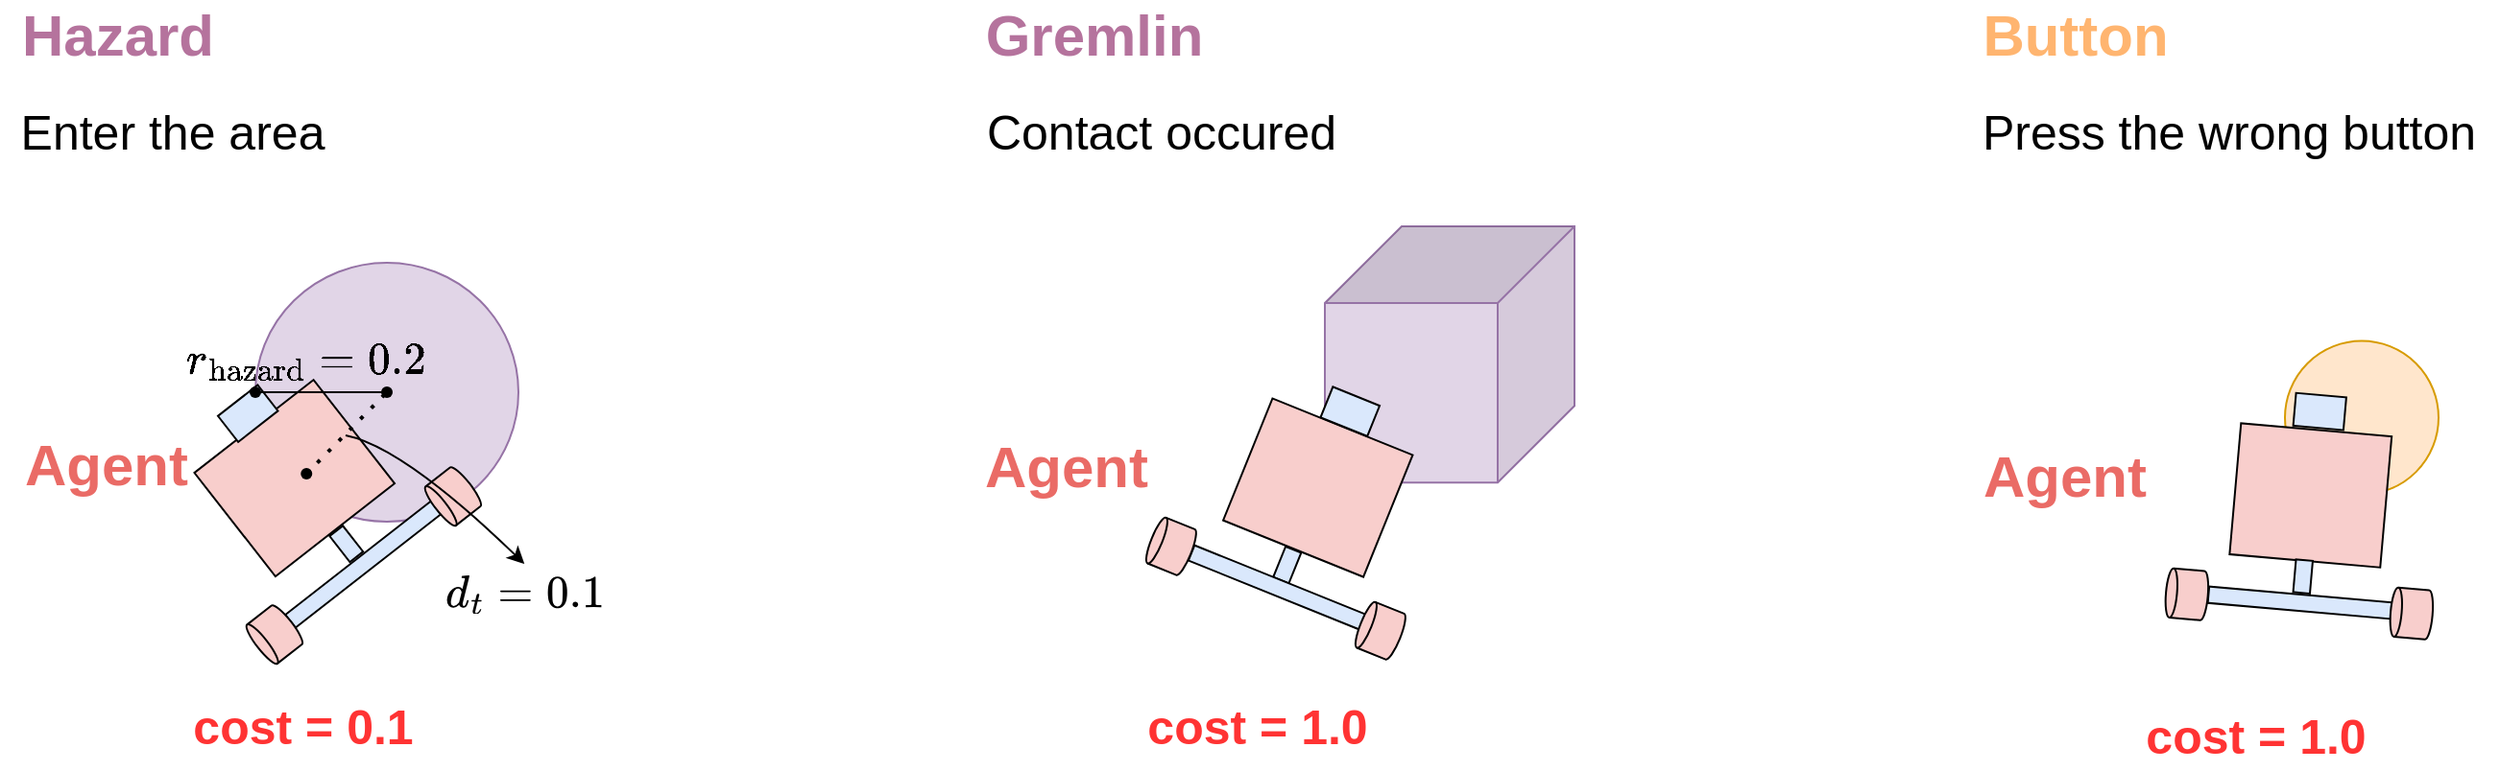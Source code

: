 <mxfile version="27.0.9">
  <diagram name="페이지-1" id="_tKk17_IzhRB0h72TxY4">
    <mxGraphModel dx="1722" dy="967" grid="1" gridSize="10" guides="1" tooltips="1" connect="1" arrows="1" fold="1" page="1" pageScale="1" pageWidth="827" pageHeight="1169" math="1" shadow="0">
      <root>
        <mxCell id="0" />
        <mxCell id="1" parent="0" />
        <mxCell id="3GKx5LGdMpC_uIUxmKCX-72" value="" style="ellipse;whiteSpace=wrap;html=1;aspect=fixed;fillColor=#ffe6cc;strokeColor=#d79b00;" parent="1" vertex="1">
          <mxGeometry x="1380" y="561.76" width="80" height="80" as="geometry" />
        </mxCell>
        <mxCell id="dy6sLSSkbK1G9t8MEil--52" value="&lt;font style=&quot;color: rgb(234, 107, 102);&quot;&gt;Agent&lt;/font&gt;" style="text;html=1;align=center;verticalAlign=middle;whiteSpace=wrap;rounded=0;fontSize=30;fontColor=#B9E0A5;fontStyle=1" parent="1" vertex="1">
          <mxGeometry x="200" y="611.13" width="90.63" height="30" as="geometry" />
        </mxCell>
        <mxCell id="dy6sLSSkbK1G9t8MEil--53" value="" style="ellipse;whiteSpace=wrap;html=1;fillColor=#e1d5e7;strokeColor=#9673a6;" parent="1" vertex="1">
          <mxGeometry x="323" y="521" width="137" height="135" as="geometry" />
        </mxCell>
        <mxCell id="dy6sLSSkbK1G9t8MEil--54" value="&lt;font style=&quot;color: rgb(181, 115, 157);&quot;&gt;Hazard&lt;/font&gt;" style="text;html=1;align=center;verticalAlign=middle;whiteSpace=wrap;rounded=0;fontSize=30;fontColor=#B9E0A5;fontStyle=1" parent="1" vertex="1">
          <mxGeometry x="200" y="387" width="103" height="30" as="geometry" />
        </mxCell>
        <mxCell id="3GKx5LGdMpC_uIUxmKCX-4" value="" style="group;rotation=-165;" parent="1" vertex="1" connectable="0">
          <mxGeometry x="314.633" y="586.001" width="86.864" height="190.997" as="geometry" />
        </mxCell>
        <mxCell id="xUxZFdSUuav-6nXGCcJX-21" value="" style="group;rotation=-60;" vertex="1" connectable="0" parent="3GKx5LGdMpC_uIUxmKCX-4">
          <mxGeometry x="-34.633" y="3.999" width="140.746" height="143.168" as="geometry" />
        </mxCell>
        <mxCell id="xUxZFdSUuav-6nXGCcJX-14" value="" style="rounded=0;whiteSpace=wrap;html=1;fillColor=#f8cecc;strokeColor=default;rotation=-218;" vertex="1" parent="xUxZFdSUuav-6nXGCcJX-21">
          <mxGeometry x="24" y="9" width="78.75" height="68.571" as="geometry" />
        </mxCell>
        <mxCell id="xUxZFdSUuav-6nXGCcJX-15" value="" style="rounded=0;whiteSpace=wrap;html=1;fillColor=#dae8fc;strokeColor=default;rotation=-218;" vertex="1" parent="xUxZFdSUuav-6nXGCcJX-21">
          <mxGeometry x="26" y="1" width="26.25" height="17.143" as="geometry" />
        </mxCell>
        <mxCell id="xUxZFdSUuav-6nXGCcJX-16" value="" style="rounded=0;whiteSpace=wrap;html=1;fillColor=#dae8fc;strokeColor=default;rotation=-218;" vertex="1" parent="xUxZFdSUuav-6nXGCcJX-21">
          <mxGeometry x="86" y="69" width="8.75" height="17.143" as="geometry" />
        </mxCell>
        <mxCell id="xUxZFdSUuav-6nXGCcJX-17" value="" style="rounded=0;whiteSpace=wrap;html=1;fillColor=#dae8fc;strokeColor=default;rotation=-218;" vertex="1" parent="xUxZFdSUuav-6nXGCcJX-21">
          <mxGeometry x="51" y="84" width="96.25" height="8.571" as="geometry" />
        </mxCell>
        <mxCell id="xUxZFdSUuav-6nXGCcJX-18" value="" style="shape=cylinder3;whiteSpace=wrap;html=1;boundedLbl=1;backgroundOutline=1;size=2.875;direction=south;fillColor=#f8cecc;strokeColor=default;rotation=-218;" vertex="1" parent="xUxZFdSUuav-6nXGCcJX-21">
          <mxGeometry x="42" y="112" width="21.875" height="25.714" as="geometry" />
        </mxCell>
        <mxCell id="xUxZFdSUuav-6nXGCcJX-19" value="" style="shape=cylinder3;whiteSpace=wrap;html=1;boundedLbl=1;backgroundOutline=1;size=2.875;direction=south;fillColor=#f8cecc;strokeColor=default;rotation=-218;" vertex="1" parent="xUxZFdSUuav-6nXGCcJX-21">
          <mxGeometry x="135" y="40" width="21.875" height="25.714" as="geometry" />
        </mxCell>
        <mxCell id="3GKx5LGdMpC_uIUxmKCX-17" value="" style="shape=waypoint;sketch=0;size=6;pointerEvents=1;points=[];fillColor=none;resizable=0;rotatable=0;perimeter=centerPerimeter;snapToPoint=1;" parent="3GKx5LGdMpC_uIUxmKCX-4" vertex="1">
          <mxGeometry x="24.997" y="34.999" width="20" height="20" as="geometry" />
        </mxCell>
        <mxCell id="3GKx5LGdMpC_uIUxmKCX-18" value="" style="endArrow=none;dashed=1;html=1;dashPattern=1 3;strokeWidth=2;rounded=0;exitX=0.519;exitY=0.3;exitDx=0;exitDy=0;exitPerimeter=0;" parent="1" source="3GKx5LGdMpC_uIUxmKCX-17" target="3GKx5LGdMpC_uIUxmKCX-16" edge="1">
          <mxGeometry width="50" height="50" relative="1" as="geometry">
            <mxPoint x="340" y="597" as="sourcePoint" />
            <mxPoint x="390" y="547" as="targetPoint" />
          </mxGeometry>
        </mxCell>
        <mxCell id="3GKx5LGdMpC_uIUxmKCX-16" value="" style="shape=waypoint;sketch=0;size=6;pointerEvents=1;points=[];fillColor=none;resizable=0;rotatable=0;perimeter=centerPerimeter;snapToPoint=1;" parent="1" vertex="1">
          <mxGeometry x="381.5" y="578.5" width="20" height="20" as="geometry" />
        </mxCell>
        <mxCell id="3GKx5LGdMpC_uIUxmKCX-20" value="&lt;svg xmlns=&quot;http://www.w3.org/2000/svg&quot; width=&quot;7.85ex&quot; height=&quot;1.927ex&quot; role=&quot;img&quot; viewBox=&quot;0 -694 3469.8 851.8&quot; xmlns:xlink=&quot;http://www.w3.org/1999/xlink&quot; style=&quot;vertical-align: -0.357ex;&quot;&gt;&lt;defs&gt;&lt;path id=&quot;MJX-1-TEX-I-1D451&quot; d=&quot;M366 683Q367 683 438 688T511 694Q523 694 523 686Q523 679 450 384T375 83T374 68Q374 26 402 26Q411 27 422 35Q443 55 463 131Q469 151 473 152Q475 153 483 153H487H491Q506 153 506 145Q506 140 503 129Q490 79 473 48T445 8T417 -8Q409 -10 393 -10Q359 -10 336 5T306 36L300 51Q299 52 296 50Q294 48 292 46Q233 -10 172 -10Q117 -10 75 30T33 157Q33 205 53 255T101 341Q148 398 195 420T280 442Q336 442 364 400Q369 394 369 396Q370 400 396 505T424 616Q424 629 417 632T378 637H357Q351 643 351 645T353 664Q358 683 366 683ZM352 326Q329 405 277 405Q242 405 210 374T160 293Q131 214 119 129Q119 126 119 118T118 106Q118 61 136 44T179 26Q233 26 290 98L298 109L352 326Z&quot;&gt;&lt;/path&gt;&lt;path id=&quot;MJX-1-TEX-I-1D461&quot; d=&quot;M26 385Q19 392 19 395Q19 399 22 411T27 425Q29 430 36 430T87 431H140L159 511Q162 522 166 540T173 566T179 586T187 603T197 615T211 624T229 626Q247 625 254 615T261 596Q261 589 252 549T232 470L222 433Q222 431 272 431H323Q330 424 330 420Q330 398 317 385H210L174 240Q135 80 135 68Q135 26 162 26Q197 26 230 60T283 144Q285 150 288 151T303 153H307Q322 153 322 145Q322 142 319 133Q314 117 301 95T267 48T216 6T155 -11Q125 -11 98 4T59 56Q57 64 57 83V101L92 241Q127 382 128 383Q128 385 77 385H26Z&quot;&gt;&lt;/path&gt;&lt;path id=&quot;MJX-1-TEX-N-3D&quot; d=&quot;M56 347Q56 360 70 367H707Q722 359 722 347Q722 336 708 328L390 327H72Q56 332 56 347ZM56 153Q56 168 72 173H708Q722 163 722 153Q722 140 707 133H70Q56 140 56 153Z&quot;&gt;&lt;/path&gt;&lt;path id=&quot;MJX-1-TEX-N-30&quot; d=&quot;M96 585Q152 666 249 666Q297 666 345 640T423 548Q460 465 460 320Q460 165 417 83Q397 41 362 16T301 -15T250 -22Q224 -22 198 -16T137 16T82 83Q39 165 39 320Q39 494 96 585ZM321 597Q291 629 250 629Q208 629 178 597Q153 571 145 525T137 333Q137 175 145 125T181 46Q209 16 250 16Q290 16 318 46Q347 76 354 130T362 333Q362 478 354 524T321 597Z&quot;&gt;&lt;/path&gt;&lt;path id=&quot;MJX-1-TEX-N-2E&quot; d=&quot;M78 60Q78 84 95 102T138 120Q162 120 180 104T199 61Q199 36 182 18T139 0T96 17T78 60Z&quot;&gt;&lt;/path&gt;&lt;path id=&quot;MJX-1-TEX-N-31&quot; d=&quot;M213 578L200 573Q186 568 160 563T102 556H83V602H102Q149 604 189 617T245 641T273 663Q275 666 285 666Q294 666 302 660V361L303 61Q310 54 315 52T339 48T401 46H427V0H416Q395 3 257 3Q121 3 100 0H88V46H114Q136 46 152 46T177 47T193 50T201 52T207 57T213 61V578Z&quot;&gt;&lt;/path&gt;&lt;/defs&gt;&lt;g stroke=&quot;currentColor&quot; fill=&quot;currentColor&quot; stroke-width=&quot;0&quot; transform=&quot;scale(1,-1)&quot;&gt;&lt;g data-mml-node=&quot;math&quot;&gt;&lt;g data-mml-node=&quot;mstyle&quot;&gt;&lt;g data-mml-node=&quot;msub&quot;&gt;&lt;g data-mml-node=&quot;mi&quot;&gt;&lt;use data-c=&quot;1D451&quot; xlink:href=&quot;#MJX-1-TEX-I-1D451&quot;&gt;&lt;/use&gt;&lt;/g&gt;&lt;g data-mml-node=&quot;mi&quot; transform=&quot;translate(553,-150) scale(0.707)&quot;&gt;&lt;use data-c=&quot;1D461&quot; xlink:href=&quot;#MJX-1-TEX-I-1D461&quot;&gt;&lt;/use&gt;&lt;/g&gt;&lt;/g&gt;&lt;g data-mml-node=&quot;mo&quot; transform=&quot;translate(1136,0)&quot;&gt;&lt;use data-c=&quot;3D&quot; xlink:href=&quot;#MJX-1-TEX-N-3D&quot;&gt;&lt;/use&gt;&lt;/g&gt;&lt;g data-mml-node=&quot;mn&quot; transform=&quot;translate(2191.8,0)&quot;&gt;&lt;use data-c=&quot;30&quot; xlink:href=&quot;#MJX-1-TEX-N-30&quot;&gt;&lt;/use&gt;&lt;use data-c=&quot;2E&quot; xlink:href=&quot;#MJX-1-TEX-N-2E&quot; transform=&quot;translate(500,0)&quot;&gt;&lt;/use&gt;&lt;use data-c=&quot;31&quot; xlink:href=&quot;#MJX-1-TEX-N-31&quot; transform=&quot;translate(778,0)&quot;&gt;&lt;/use&gt;&lt;/g&gt;&lt;/g&gt;&lt;/g&gt;&lt;/g&gt;&lt;/svg&gt;" style="text;html=1;align=center;verticalAlign=middle;whiteSpace=wrap;rounded=0;fontSize=20;" parent="1" vertex="1">
          <mxGeometry x="413.13" y="678" width="100" height="30" as="geometry" />
        </mxCell>
        <mxCell id="3GKx5LGdMpC_uIUxmKCX-22" value="" style="curved=1;endArrow=classic;html=1;rounded=0;entryX=0.5;entryY=0;entryDx=0;entryDy=0;" parent="1" target="3GKx5LGdMpC_uIUxmKCX-20" edge="1">
          <mxGeometry width="50" height="50" relative="1" as="geometry">
            <mxPoint x="370" y="611" as="sourcePoint" />
            <mxPoint x="260" y="577" as="targetPoint" />
            <Array as="points">
              <mxPoint x="400" y="617" />
            </Array>
          </mxGeometry>
        </mxCell>
        <mxCell id="3GKx5LGdMpC_uIUxmKCX-24" value="" style="shape=waypoint;sketch=0;size=6;pointerEvents=1;points=[];fillColor=none;resizable=0;rotatable=0;perimeter=centerPerimeter;snapToPoint=1;" parent="1" vertex="1">
          <mxGeometry x="313" y="578.5" width="20" height="20" as="geometry" />
        </mxCell>
        <mxCell id="3GKx5LGdMpC_uIUxmKCX-25" value="" style="endArrow=none;html=1;rounded=0;exitX=0.35;exitY=0.425;exitDx=0;exitDy=0;exitPerimeter=0;" parent="1" source="3GKx5LGdMpC_uIUxmKCX-24" target="3GKx5LGdMpC_uIUxmKCX-16" edge="1">
          <mxGeometry width="50" height="50" relative="1" as="geometry">
            <mxPoint x="300" y="627" as="sourcePoint" />
            <mxPoint x="350" y="577" as="targetPoint" />
          </mxGeometry>
        </mxCell>
        <mxCell id="3GKx5LGdMpC_uIUxmKCX-26" value="`r_\text{hazard} = 0.2`" style="text;html=1;align=center;verticalAlign=middle;whiteSpace=wrap;rounded=0;fontSize=20;" parent="1" vertex="1">
          <mxGeometry x="283.13" y="556" width="133" height="30" as="geometry" />
        </mxCell>
        <mxCell id="3GKx5LGdMpC_uIUxmKCX-27" value="&lt;font style=&quot;color: rgb(255, 51, 51);&quot;&gt;cost = 0.1&lt;/font&gt;" style="text;html=1;align=center;verticalAlign=middle;whiteSpace=wrap;rounded=0;fontStyle=1;fontSize=25;" parent="1" vertex="1">
          <mxGeometry x="283.13" y="747" width="130" height="30" as="geometry" />
        </mxCell>
        <mxCell id="3GKx5LGdMpC_uIUxmKCX-28" value="&lt;font style=&quot;color: rgb(234, 107, 102);&quot;&gt;Agent&lt;/font&gt;" style="text;html=1;align=center;verticalAlign=middle;whiteSpace=wrap;rounded=0;fontSize=30;fontColor=#B9E0A5;fontStyle=1" parent="1" vertex="1">
          <mxGeometry x="700" y="611.76" width="90.63" height="30" as="geometry" />
        </mxCell>
        <mxCell id="3GKx5LGdMpC_uIUxmKCX-30" value="&lt;font color=&quot;#b5739d&quot;&gt;Gremlin&lt;/font&gt;" style="text;html=1;align=center;verticalAlign=middle;whiteSpace=wrap;rounded=0;fontSize=30;fontColor=#B9E0A5;fontStyle=1" parent="1" vertex="1">
          <mxGeometry x="700" y="387" width="120" height="30" as="geometry" />
        </mxCell>
        <mxCell id="3GKx5LGdMpC_uIUxmKCX-42" value="&lt;font style=&quot;color: rgb(255, 51, 51);&quot;&gt;cost = 1.0&lt;/font&gt;" style="text;html=1;align=center;verticalAlign=middle;whiteSpace=wrap;rounded=0;fontStyle=1;fontSize=25;" parent="1" vertex="1">
          <mxGeometry x="780" y="747" width="130" height="30" as="geometry" />
        </mxCell>
        <mxCell id="3GKx5LGdMpC_uIUxmKCX-43" value="" style="shape=cube;whiteSpace=wrap;html=1;boundedLbl=1;backgroundOutline=1;darkOpacity=0.05;darkOpacity2=0.1;direction=south;fillColor=#e1d5e7;strokeColor=#9673a6;size=40;" parent="1" vertex="1">
          <mxGeometry x="880" y="502" width="130" height="133.62" as="geometry" />
        </mxCell>
        <mxCell id="3GKx5LGdMpC_uIUxmKCX-44" value="" style="group;rotation=-158;" parent="1" vertex="1" connectable="0">
          <mxGeometry x="800.004" y="588.003" width="140" height="120" as="geometry" />
        </mxCell>
        <mxCell id="3GKx5LGdMpC_uIUxmKCX-45" value="" style="rounded=0;whiteSpace=wrap;html=1;fillColor=#f8cecc;strokeColor=default;rotation=-158;" parent="3GKx5LGdMpC_uIUxmKCX-44" vertex="1">
          <mxGeometry x="37" y="16" width="78.75" height="68.571" as="geometry" />
        </mxCell>
        <mxCell id="3GKx5LGdMpC_uIUxmKCX-46" value="" style="rounded=0;whiteSpace=wrap;html=1;fillColor=#dae8fc;strokeColor=default;rotation=-158;" parent="3GKx5LGdMpC_uIUxmKCX-44" vertex="1">
          <mxGeometry x="80" y="2" width="26.25" height="17.143" as="geometry" />
        </mxCell>
        <mxCell id="3GKx5LGdMpC_uIUxmKCX-47" value="" style="rounded=0;whiteSpace=wrap;html=1;fillColor=#dae8fc;strokeColor=default;rotation=-158;" parent="3GKx5LGdMpC_uIUxmKCX-44" vertex="1">
          <mxGeometry x="56" y="82" width="8.75" height="17.143" as="geometry" />
        </mxCell>
        <mxCell id="3GKx5LGdMpC_uIUxmKCX-48" value="" style="rounded=0;whiteSpace=wrap;html=1;fillColor=#dae8fc;strokeColor=default;rotation=-158;" parent="3GKx5LGdMpC_uIUxmKCX-44" vertex="1">
          <mxGeometry x="7" y="98" width="96.25" height="8.571" as="geometry" />
        </mxCell>
        <mxCell id="3GKx5LGdMpC_uIUxmKCX-49" value="" style="shape=cylinder3;whiteSpace=wrap;html=1;boundedLbl=1;backgroundOutline=1;size=2.875;direction=south;fillColor=#f8cecc;strokeColor=default;rotation=-158;" parent="3GKx5LGdMpC_uIUxmKCX-44" vertex="1">
          <mxGeometry x="-11" y="68" width="21.875" height="25.714" as="geometry" />
        </mxCell>
        <mxCell id="3GKx5LGdMpC_uIUxmKCX-50" value="" style="shape=cylinder3;whiteSpace=wrap;html=1;boundedLbl=1;backgroundOutline=1;size=2.875;direction=south;fillColor=#f8cecc;strokeColor=default;rotation=-158;" parent="3GKx5LGdMpC_uIUxmKCX-44" vertex="1">
          <mxGeometry x="98" y="112" width="21.875" height="25.714" as="geometry" />
        </mxCell>
        <mxCell id="3GKx5LGdMpC_uIUxmKCX-57" value="&lt;font&gt;Contact occured&lt;/font&gt;" style="text;html=1;align=center;verticalAlign=middle;whiteSpace=wrap;rounded=0;fontSize=25;" parent="1" vertex="1">
          <mxGeometry x="700" y="437" width="190" height="30" as="geometry" />
        </mxCell>
        <mxCell id="3GKx5LGdMpC_uIUxmKCX-59" value="&lt;font style=&quot;color: rgb(234, 107, 102);&quot;&gt;Agent&lt;/font&gt;" style="text;html=1;align=center;verticalAlign=middle;whiteSpace=wrap;rounded=0;fontSize=30;fontColor=#B9E0A5;fontStyle=1" parent="1" vertex="1">
          <mxGeometry x="1220" y="616.76" width="90.63" height="30" as="geometry" />
        </mxCell>
        <mxCell id="3GKx5LGdMpC_uIUxmKCX-60" value="&lt;font&gt;Button&lt;/font&gt;" style="text;html=1;align=center;verticalAlign=middle;whiteSpace=wrap;rounded=0;fontSize=30;fontColor=#FFB570;fontStyle=1" parent="1" vertex="1">
          <mxGeometry x="1211" y="387" width="120" height="30" as="geometry" />
        </mxCell>
        <mxCell id="3GKx5LGdMpC_uIUxmKCX-61" value="&lt;font style=&quot;color: rgb(255, 51, 51);&quot;&gt;cost = 1.0&lt;/font&gt;" style="text;html=1;align=center;verticalAlign=middle;whiteSpace=wrap;rounded=0;fontStyle=1;fontSize=25;" parent="1" vertex="1">
          <mxGeometry x="1300" y="752" width="130" height="30" as="geometry" />
        </mxCell>
        <mxCell id="3GKx5LGdMpC_uIUxmKCX-63" value="" style="group;rotation=-175;" parent="1" vertex="1" connectable="0">
          <mxGeometry x="1320.004" y="593.003" width="140" height="120" as="geometry" />
        </mxCell>
        <mxCell id="3GKx5LGdMpC_uIUxmKCX-64" value="" style="rounded=0;whiteSpace=wrap;html=1;fillColor=#f8cecc;strokeColor=default;rotation=-175;" parent="3GKx5LGdMpC_uIUxmKCX-63" vertex="1">
          <mxGeometry x="34" y="15" width="78.75" height="68.571" as="geometry" />
        </mxCell>
        <mxCell id="3GKx5LGdMpC_uIUxmKCX-65" value="" style="rounded=0;whiteSpace=wrap;html=1;fillColor=#dae8fc;strokeColor=default;rotation=-175;" parent="3GKx5LGdMpC_uIUxmKCX-63" vertex="1">
          <mxGeometry x="65" y="-3" width="26.25" height="17.143" as="geometry" />
        </mxCell>
        <mxCell id="3GKx5LGdMpC_uIUxmKCX-66" value="" style="rounded=0;whiteSpace=wrap;html=1;fillColor=#dae8fc;strokeColor=default;rotation=-175;" parent="3GKx5LGdMpC_uIUxmKCX-63" vertex="1">
          <mxGeometry x="65" y="83" width="8.75" height="17.143" as="geometry" />
        </mxCell>
        <mxCell id="3GKx5LGdMpC_uIUxmKCX-67" value="" style="rounded=0;whiteSpace=wrap;html=1;fillColor=#dae8fc;strokeColor=default;rotation=-175;" parent="3GKx5LGdMpC_uIUxmKCX-63" vertex="1">
          <mxGeometry x="20" y="101" width="96.25" height="8.571" as="geometry" />
        </mxCell>
        <mxCell id="3GKx5LGdMpC_uIUxmKCX-68" value="" style="shape=cylinder3;whiteSpace=wrap;html=1;boundedLbl=1;backgroundOutline=1;size=2.875;direction=south;fillColor=#f8cecc;strokeColor=default;rotation=-175;" parent="3GKx5LGdMpC_uIUxmKCX-63" vertex="1">
          <mxGeometry x="-2" y="88" width="21.875" height="25.714" as="geometry" />
        </mxCell>
        <mxCell id="3GKx5LGdMpC_uIUxmKCX-69" value="" style="shape=cylinder3;whiteSpace=wrap;html=1;boundedLbl=1;backgroundOutline=1;size=2.875;direction=south;fillColor=#f8cecc;strokeColor=default;rotation=-175;" parent="3GKx5LGdMpC_uIUxmKCX-63" vertex="1">
          <mxGeometry x="115" y="98" width="21.875" height="25.714" as="geometry" />
        </mxCell>
        <mxCell id="3GKx5LGdMpC_uIUxmKCX-70" value="&lt;font&gt;Press the wrong button&lt;/font&gt;" style="text;html=1;align=center;verticalAlign=middle;whiteSpace=wrap;rounded=0;fontSize=25;" parent="1" vertex="1">
          <mxGeometry x="1211" y="437" width="280" height="30" as="geometry" />
        </mxCell>
        <mxCell id="3GKx5LGdMpC_uIUxmKCX-74" value="&lt;font&gt;Enter the area&lt;/font&gt;" style="text;html=1;align=center;verticalAlign=middle;whiteSpace=wrap;rounded=0;fontSize=25;" parent="1" vertex="1">
          <mxGeometry x="190" y="437" width="180" height="30" as="geometry" />
        </mxCell>
      </root>
    </mxGraphModel>
  </diagram>
</mxfile>
